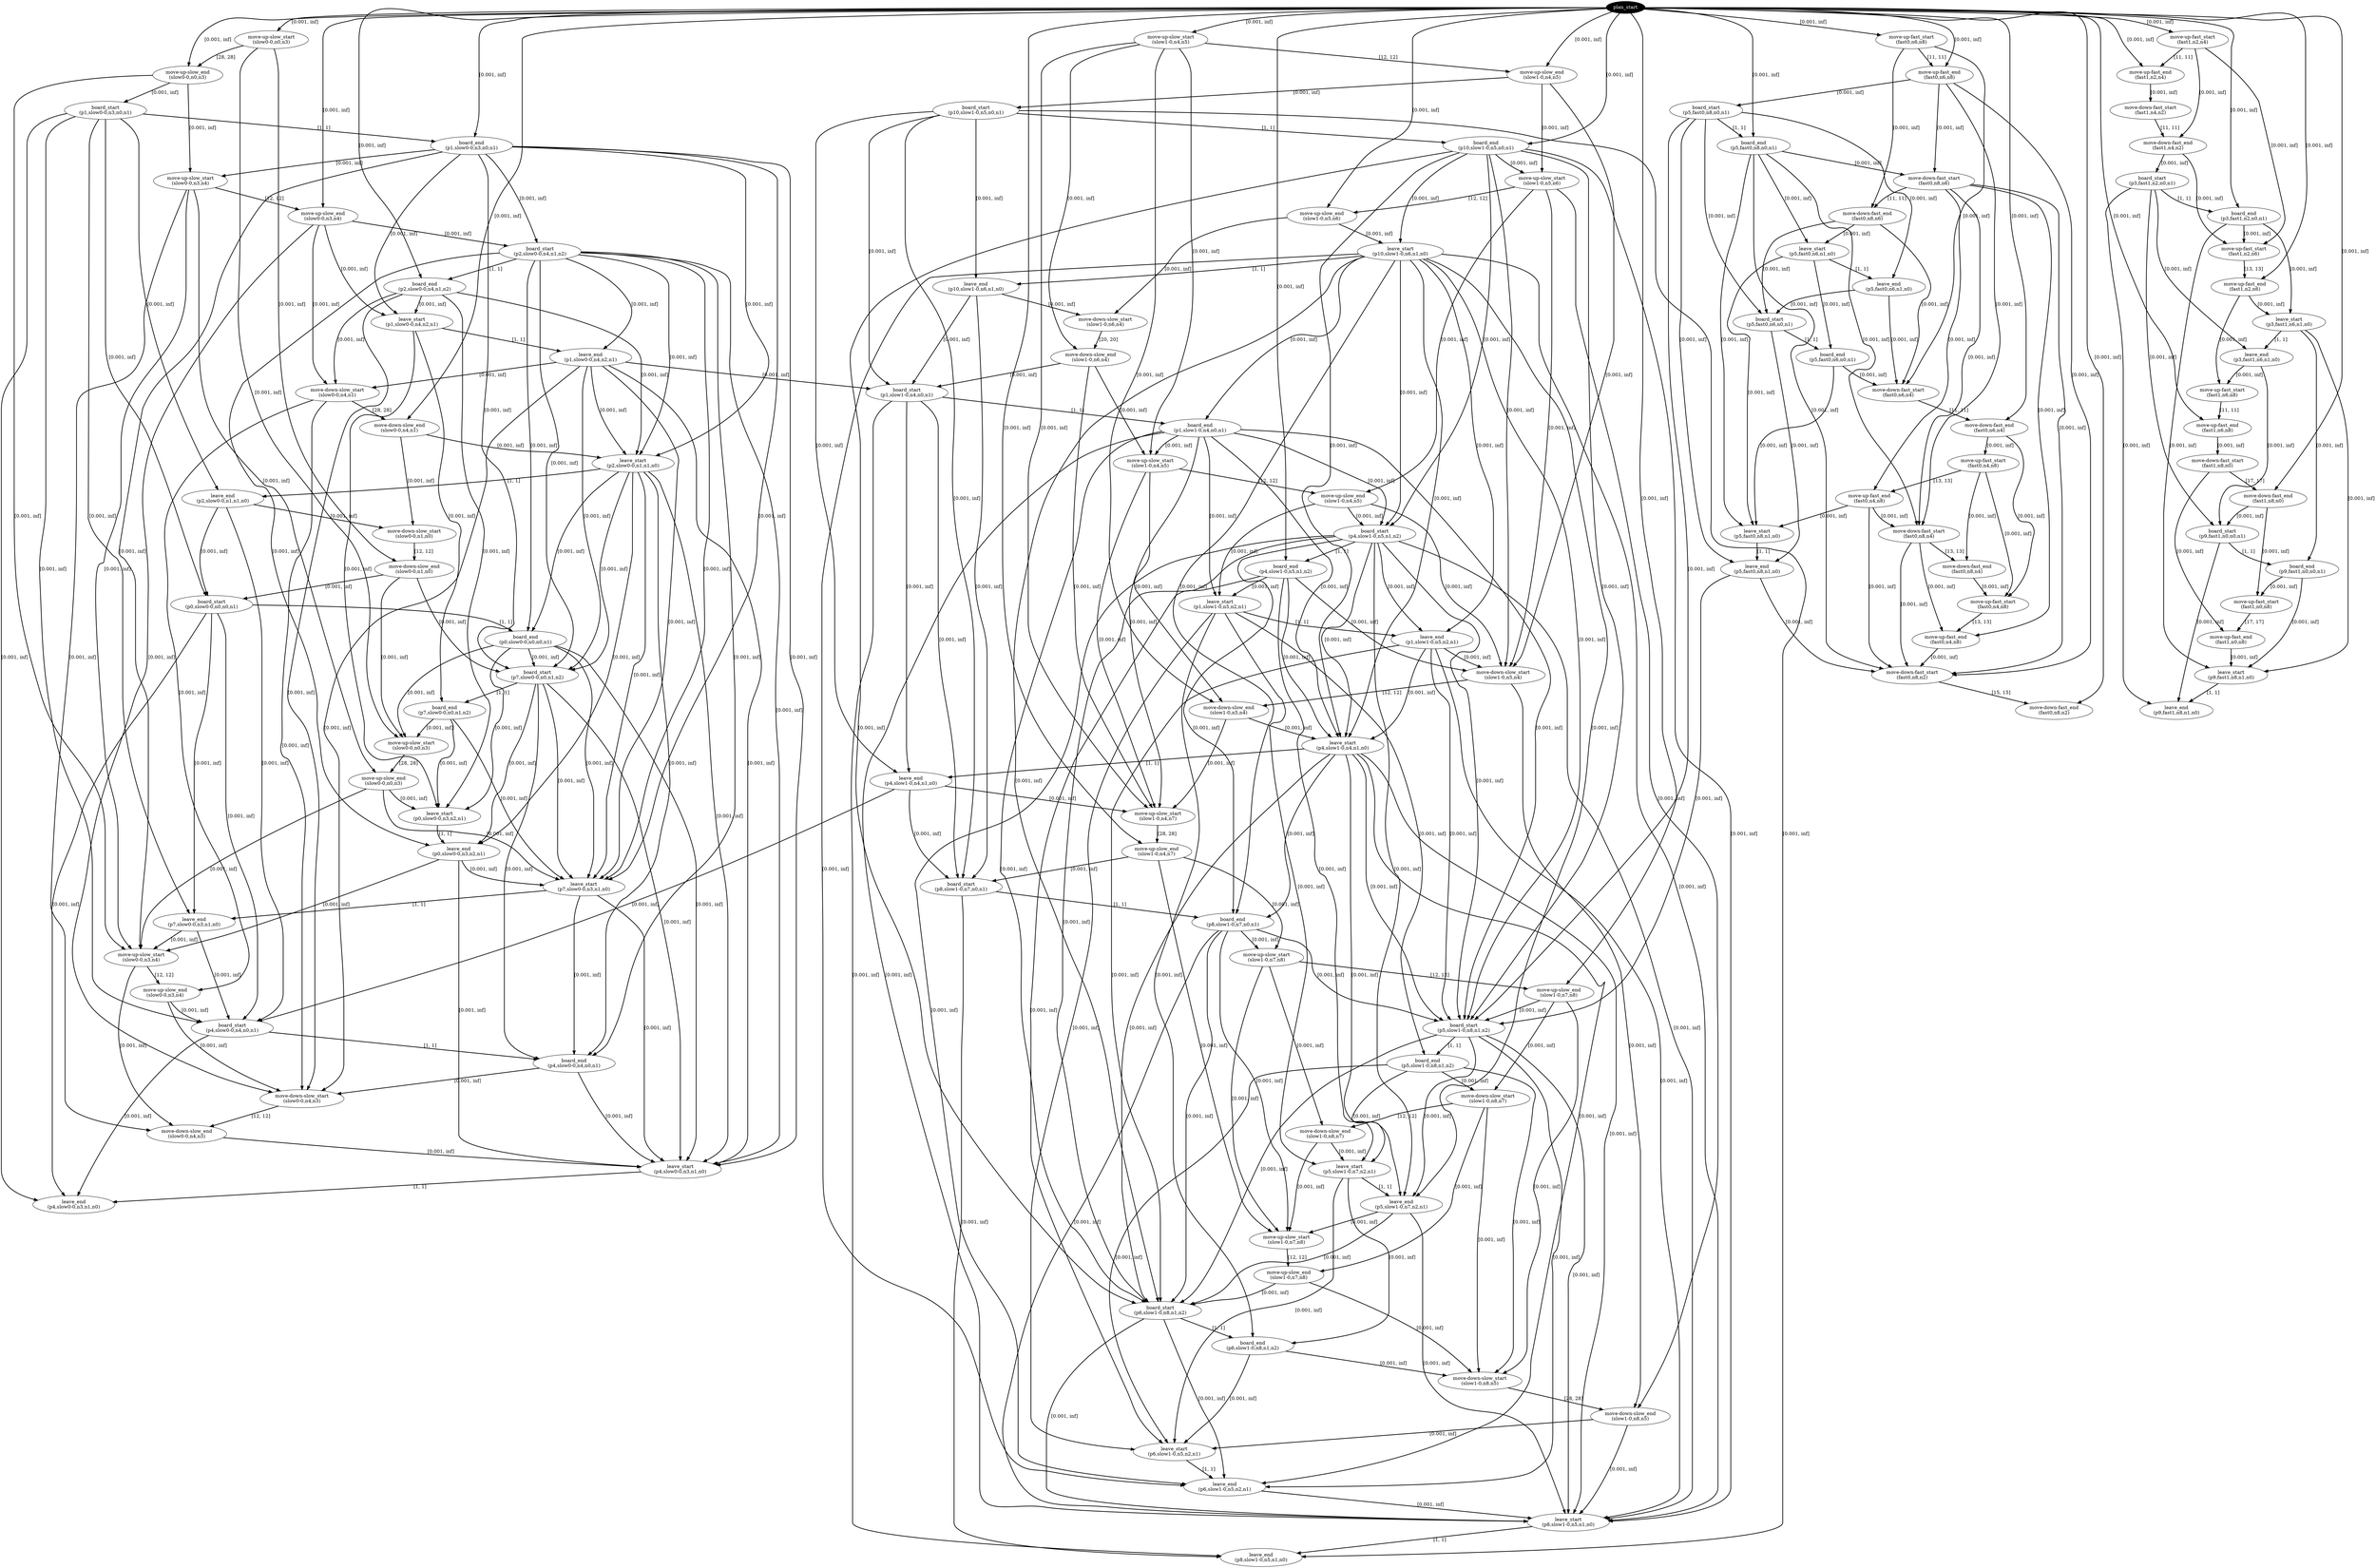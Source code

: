 digraph plan {
0[ label="plan_start",style=filled,fillcolor=black,fontcolor=white];
1[ label="move-up-slow_start
(slow0-0,n0,n3)"];
2[ label="move-up-slow_end
(slow0-0,n0,n3)"];
3[ label="move-up-slow_start
(slow1-0,n4,n5)"];
4[ label="move-up-slow_end
(slow1-0,n4,n5)"];
5[ label="move-up-fast_start
(fast1,n2,n4)"];
6[ label="move-up-fast_end
(fast1,n2,n4)"];
7[ label="move-up-fast_start
(fast0,n6,n8)"];
8[ label="move-up-fast_end
(fast0,n6,n8)"];
9[ label="board_start
(p5,fast0,n8,n0,n1)"];
10[ label="board_end
(p5,fast0,n8,n0,n1)"];
11[ label="move-down-fast_start
(fast1,n4,n2)"];
12[ label="move-down-fast_end
(fast1,n4,n2)"];
13[ label="move-down-fast_start
(fast0,n8,n6)"];
14[ label="move-down-fast_end
(fast0,n8,n6)"];
15[ label="board_start
(p10,slow1-0,n5,n0,n1)"];
16[ label="board_end
(p10,slow1-0,n5,n0,n1)"];
17[ label="move-up-slow_start
(slow1-0,n5,n6)"];
18[ label="move-up-slow_end
(slow1-0,n5,n6)"];
19[ label="board_start
(p3,fast1,n2,n0,n1)"];
20[ label="board_end
(p3,fast1,n2,n0,n1)"];
21[ label="leave_start
(p5,fast0,n6,n1,n0)"];
22[ label="leave_end
(p5,fast0,n6,n1,n0)"];
23[ label="move-up-fast_start
(fast1,n2,n6)"];
24[ label="move-up-fast_end
(fast1,n2,n6)"];
25[ label="board_start
(p5,fast0,n6,n0,n1)"];
26[ label="board_end
(p5,fast0,n6,n0,n1)"];
27[ label="leave_start
(p10,slow1-0,n6,n1,n0)"];
28[ label="leave_end
(p10,slow1-0,n6,n1,n0)"];
29[ label="move-down-fast_start
(fast0,n6,n4)"];
30[ label="move-down-fast_end
(fast0,n6,n4)"];
31[ label="move-down-slow_start
(slow1-0,n6,n4)"];
32[ label="move-down-slow_end
(slow1-0,n6,n4)"];
33[ label="board_start
(p1,slow0-0,n3,n0,n1)"];
34[ label="board_end
(p1,slow0-0,n3,n0,n1)"];
35[ label="move-up-slow_start
(slow0-0,n3,n4)"];
36[ label="move-up-slow_end
(slow0-0,n3,n4)"];
37[ label="leave_start
(p3,fast1,n6,n1,n0)"];
38[ label="leave_end
(p3,fast1,n6,n1,n0)"];
39[ label="move-up-fast_start
(fast0,n4,n8)"];
40[ label="move-up-fast_end
(fast0,n4,n8)"];
41[ label="move-up-fast_start
(fast1,n6,n8)"];
42[ label="move-up-fast_end
(fast1,n6,n8)"];
43[ label="board_start
(p2,slow0-0,n4,n1,n2)"];
44[ label="board_end
(p2,slow0-0,n4,n1,n2)"];
45[ label="leave_start
(p1,slow0-0,n4,n2,n1)"];
46[ label="leave_end
(p1,slow0-0,n4,n2,n1)"];
47[ label="move-down-slow_start
(slow0-0,n4,n1)"];
48[ label="move-down-slow_end
(slow0-0,n4,n1)"];
49[ label="board_start
(p1,slow1-0,n4,n0,n1)"];
50[ label="board_end
(p1,slow1-0,n4,n0,n1)"];
51[ label="move-up-slow_start
(slow1-0,n4,n5)"];
52[ label="move-up-slow_end
(slow1-0,n4,n5)"];
53[ label="move-down-fast_start
(fast1,n8,n0)"];
54[ label="move-down-fast_end
(fast1,n8,n0)"];
55[ label="move-down-fast_start
(fast0,n8,n4)"];
56[ label="move-down-fast_end
(fast0,n8,n4)"];
57[ label="board_start
(p4,slow1-0,n5,n1,n2)"];
58[ label="board_end
(p4,slow1-0,n5,n1,n2)"];
59[ label="leave_start
(p1,slow1-0,n5,n2,n1)"];
60[ label="leave_end
(p1,slow1-0,n5,n2,n1)"];
61[ label="move-down-slow_start
(slow1-0,n5,n4)"];
62[ label="move-down-slow_end
(slow1-0,n5,n4)"];
63[ label="move-up-fast_start
(fast0,n4,n8)"];
64[ label="move-up-fast_end
(fast0,n4,n8)"];
65[ label="board_start
(p9,fast1,n0,n0,n1)"];
66[ label="board_end
(p9,fast1,n0,n0,n1)"];
67[ label="move-up-fast_start
(fast1,n0,n8)"];
68[ label="move-up-fast_end
(fast1,n0,n8)"];
69[ label="leave_start
(p2,slow0-0,n1,n1,n0)"];
70[ label="leave_end
(p2,slow0-0,n1,n1,n0)"];
71[ label="move-down-slow_start
(slow0-0,n1,n0)"];
72[ label="move-down-slow_end
(slow0-0,n1,n0)"];
73[ label="leave_start
(p4,slow1-0,n4,n1,n0)"];
74[ label="leave_end
(p4,slow1-0,n4,n1,n0)"];
75[ label="move-up-slow_start
(slow1-0,n4,n7)"];
76[ label="move-up-slow_end
(slow1-0,n4,n7)"];
77[ label="leave_start
(p5,fast0,n8,n1,n0)"];
78[ label="leave_end
(p5,fast0,n8,n1,n0)"];
79[ label="move-down-fast_start
(fast0,n8,n2)"];
80[ label="move-down-fast_end
(fast0,n8,n2)"];
81[ label="leave_start
(p9,fast1,n8,n1,n0)"];
82[ label="leave_end
(p9,fast1,n8,n1,n0)"];
83[ label="board_start
(p0,slow0-0,n0,n0,n1)"];
84[ label="board_end
(p0,slow0-0,n0,n0,n1)"];
85[ label="board_start
(p7,slow0-0,n0,n1,n2)"];
86[ label="board_end
(p7,slow0-0,n0,n1,n2)"];
87[ label="move-up-slow_start
(slow0-0,n0,n3)"];
88[ label="move-up-slow_end
(slow0-0,n0,n3)"];
89[ label="board_start
(p8,slow1-0,n7,n0,n1)"];
90[ label="board_end
(p8,slow1-0,n7,n0,n1)"];
91[ label="move-up-slow_start
(slow1-0,n7,n8)"];
92[ label="move-up-slow_end
(slow1-0,n7,n8)"];
93[ label="leave_start
(p0,slow0-0,n3,n2,n1)"];
94[ label="leave_end
(p0,slow0-0,n3,n2,n1)"];
95[ label="board_start
(p5,slow1-0,n8,n1,n2)"];
96[ label="board_end
(p5,slow1-0,n8,n1,n2)"];
97[ label="leave_start
(p7,slow0-0,n3,n1,n0)"];
98[ label="leave_end
(p7,slow0-0,n3,n1,n0)"];
99[ label="move-down-slow_start
(slow1-0,n8,n7)"];
100[ label="move-down-slow_end
(slow1-0,n8,n7)"];
101[ label="move-up-slow_start
(slow0-0,n3,n4)"];
102[ label="move-up-slow_end
(slow0-0,n3,n4)"];
103[ label="leave_start
(p5,slow1-0,n7,n2,n1)"];
104[ label="leave_end
(p5,slow1-0,n7,n2,n1)"];
105[ label="board_start
(p4,slow0-0,n4,n0,n1)"];
106[ label="board_end
(p4,slow0-0,n4,n0,n1)"];
107[ label="move-up-slow_start
(slow1-0,n7,n8)"];
108[ label="move-up-slow_end
(slow1-0,n7,n8)"];
109[ label="move-down-slow_start
(slow0-0,n4,n3)"];
110[ label="move-down-slow_end
(slow0-0,n4,n3)"];
111[ label="board_start
(p6,slow1-0,n8,n1,n2)"];
112[ label="board_end
(p6,slow1-0,n8,n1,n2)"];
113[ label="leave_start
(p4,slow0-0,n3,n1,n0)"];
114[ label="leave_end
(p4,slow0-0,n3,n1,n0)"];
115[ label="move-down-slow_start
(slow1-0,n8,n5)"];
116[ label="move-down-slow_end
(slow1-0,n8,n5)"];
117[ label="leave_start
(p6,slow1-0,n5,n2,n1)"];
118[ label="leave_end
(p6,slow1-0,n5,n2,n1)"];
119[ label="leave_start
(p8,slow1-0,n5,n1,n0)"];
120[ label="leave_end
(p8,slow1-0,n5,n1,n0)"];
"0" -> "1" [ label="[0.001, inf]" , penwidth=2, color="black"]
"0" -> "3" [ label="[0.001, inf]" , penwidth=2, color="black"]
"0" -> "5" [ label="[0.001, inf]" , penwidth=2, color="black"]
"0" -> "7" [ label="[0.001, inf]" , penwidth=2, color="black"]
"5" -> "6" [ label="[11, 11]" , penwidth=2, color="black"]
"0" -> "6" [ label="[0.001, inf]" , penwidth=2, color="black"]
"7" -> "8" [ label="[11, 11]" , penwidth=2, color="black"]
"0" -> "8" [ label="[0.001, inf]" , penwidth=2, color="black"]
"8" -> "9" [ label="[0.001, inf]" , penwidth=2, color="black"]
"6" -> "11" [ label="[0.001, inf]" , penwidth=2, color="black"]
"3" -> "4" [ label="[12, 12]" , penwidth=2, color="black"]
"0" -> "4" [ label="[0.001, inf]" , penwidth=2, color="black"]
"9" -> "10" [ label="[1, 1]" , penwidth=2, color="black"]
"0" -> "10" [ label="[0.001, inf]" , penwidth=2, color="black"]
"8" -> "13" [ label="[0.001, inf]" , penwidth=2, color="black"]
"10" -> "13" [ label="[0.001, inf]" , penwidth=2, color="black"]
"4" -> "15" [ label="[0.001, inf]" , penwidth=2, color="black"]
"15" -> "16" [ label="[1, 1]" , penwidth=2, color="black"]
"0" -> "16" [ label="[0.001, inf]" , penwidth=2, color="black"]
"4" -> "17" [ label="[0.001, inf]" , penwidth=2, color="black"]
"16" -> "17" [ label="[0.001, inf]" , penwidth=2, color="black"]
"11" -> "12" [ label="[11, 11]" , penwidth=2, color="black"]
"5" -> "12" [ label="[0.001, inf]" , penwidth=2, color="black"]
"12" -> "19" [ label="[0.001, inf]" , penwidth=2, color="black"]
"13" -> "14" [ label="[11, 11]" , penwidth=2, color="black"]
"7" -> "14" [ label="[0.001, inf]" , penwidth=2, color="black"]
"19" -> "20" [ label="[1, 1]" , penwidth=2, color="black"]
"0" -> "20" [ label="[0.001, inf]" , penwidth=2, color="black"]
"10" -> "21" [ label="[0.001, inf]" , penwidth=2, color="black"]
"14" -> "21" [ label="[0.001, inf]" , penwidth=2, color="black"]
"12" -> "23" [ label="[0.001, inf]" , penwidth=2, color="black"]
"20" -> "23" [ label="[0.001, inf]" , penwidth=2, color="black"]
"5" -> "23" [ label="[0.001, inf]" , penwidth=2, color="black"]
"21" -> "22" [ label="[1, 1]" , penwidth=2, color="black"]
"9" -> "22" [ label="[0.001, inf]" , penwidth=2, color="black"]
"22" -> "25" [ label="[0.001, inf]" , penwidth=2, color="black"]
"14" -> "25" [ label="[0.001, inf]" , penwidth=2, color="black"]
"9" -> "25" [ label="[0.001, inf]" , penwidth=2, color="black"]
"17" -> "18" [ label="[12, 12]" , penwidth=2, color="black"]
"0" -> "18" [ label="[0.001, inf]" , penwidth=2, color="black"]
"16" -> "27" [ label="[0.001, inf]" , penwidth=2, color="black"]
"18" -> "27" [ label="[0.001, inf]" , penwidth=2, color="black"]
"25" -> "26" [ label="[1, 1]" , penwidth=2, color="black"]
"21" -> "26" [ label="[0.001, inf]" , penwidth=2, color="black"]
"14" -> "29" [ label="[0.001, inf]" , penwidth=2, color="black"]
"26" -> "29" [ label="[0.001, inf]" , penwidth=2, color="black"]
"22" -> "29" [ label="[0.001, inf]" , penwidth=2, color="black"]
"7" -> "29" [ label="[0.001, inf]" , penwidth=2, color="black"]
"27" -> "28" [ label="[1, 1]" , penwidth=2, color="black"]
"15" -> "28" [ label="[0.001, inf]" , penwidth=2, color="black"]
"18" -> "31" [ label="[0.001, inf]" , penwidth=2, color="black"]
"28" -> "31" [ label="[0.001, inf]" , penwidth=2, color="black"]
"1" -> "2" [ label="[28, 28]" , penwidth=2, color="black"]
"0" -> "2" [ label="[0.001, inf]" , penwidth=2, color="black"]
"2" -> "33" [ label="[0.001, inf]" , penwidth=2, color="black"]
"33" -> "34" [ label="[1, 1]" , penwidth=2, color="black"]
"0" -> "34" [ label="[0.001, inf]" , penwidth=2, color="black"]
"2" -> "35" [ label="[0.001, inf]" , penwidth=2, color="black"]
"34" -> "35" [ label="[0.001, inf]" , penwidth=2, color="black"]
"23" -> "24" [ label="[13, 13]" , penwidth=2, color="black"]
"0" -> "24" [ label="[0.001, inf]" , penwidth=2, color="black"]
"20" -> "37" [ label="[0.001, inf]" , penwidth=2, color="black"]
"24" -> "37" [ label="[0.001, inf]" , penwidth=2, color="black"]
"29" -> "30" [ label="[11, 11]" , penwidth=2, color="black"]
"0" -> "30" [ label="[0.001, inf]" , penwidth=2, color="black"]
"30" -> "39" [ label="[0.001, inf]" , penwidth=2, color="black"]
"37" -> "38" [ label="[1, 1]" , penwidth=2, color="black"]
"19" -> "38" [ label="[0.001, inf]" , penwidth=2, color="black"]
"24" -> "41" [ label="[0.001, inf]" , penwidth=2, color="black"]
"38" -> "41" [ label="[0.001, inf]" , penwidth=2, color="black"]
"35" -> "36" [ label="[12, 12]" , penwidth=2, color="black"]
"0" -> "36" [ label="[0.001, inf]" , penwidth=2, color="black"]
"34" -> "43" [ label="[0.001, inf]" , penwidth=2, color="black"]
"36" -> "43" [ label="[0.001, inf]" , penwidth=2, color="black"]
"43" -> "44" [ label="[1, 1]" , penwidth=2, color="black"]
"0" -> "44" [ label="[0.001, inf]" , penwidth=2, color="black"]
"34" -> "45" [ label="[0.001, inf]" , penwidth=2, color="black"]
"44" -> "45" [ label="[0.001, inf]" , penwidth=2, color="black"]
"36" -> "45" [ label="[0.001, inf]" , penwidth=2, color="black"]
"45" -> "46" [ label="[1, 1]" , penwidth=2, color="black"]
"43" -> "46" [ label="[0.001, inf]" , penwidth=2, color="black"]
"36" -> "47" [ label="[0.001, inf]" , penwidth=2, color="black"]
"46" -> "47" [ label="[0.001, inf]" , penwidth=2, color="black"]
"44" -> "47" [ label="[0.001, inf]" , penwidth=2, color="black"]
"31" -> "32" [ label="[20, 20]" , penwidth=2, color="black"]
"3" -> "32" [ label="[0.001, inf]" , penwidth=2, color="black"]
"46" -> "49" [ label="[0.001, inf]" , penwidth=2, color="black"]
"28" -> "49" [ label="[0.001, inf]" , penwidth=2, color="black"]
"32" -> "49" [ label="[0.001, inf]" , penwidth=2, color="black"]
"15" -> "49" [ label="[0.001, inf]" , penwidth=2, color="black"]
"49" -> "50" [ label="[1, 1]" , penwidth=2, color="black"]
"27" -> "50" [ label="[0.001, inf]" , penwidth=2, color="black"]
"32" -> "51" [ label="[0.001, inf]" , penwidth=2, color="black"]
"50" -> "51" [ label="[0.001, inf]" , penwidth=2, color="black"]
"3" -> "51" [ label="[0.001, inf]" , penwidth=2, color="black"]
"41" -> "42" [ label="[11, 11]" , penwidth=2, color="black"]
"0" -> "42" [ label="[0.001, inf]" , penwidth=2, color="black"]
"42" -> "53" [ label="[0.001, inf]" , penwidth=2, color="black"]
"39" -> "40" [ label="[13, 13]" , penwidth=2, color="black"]
"13" -> "40" [ label="[0.001, inf]" , penwidth=2, color="black"]
"40" -> "55" [ label="[0.001, inf]" , penwidth=2, color="black"]
"13" -> "55" [ label="[0.001, inf]" , penwidth=2, color="black"]
"10" -> "55" [ label="[0.001, inf]" , penwidth=2, color="black"]
"8" -> "55" [ label="[0.001, inf]" , penwidth=2, color="black"]
"51" -> "52" [ label="[12, 12]" , penwidth=2, color="black"]
"17" -> "52" [ label="[0.001, inf]" , penwidth=2, color="black"]
"50" -> "57" [ label="[0.001, inf]" , penwidth=2, color="black"]
"52" -> "57" [ label="[0.001, inf]" , penwidth=2, color="black"]
"27" -> "57" [ label="[0.001, inf]" , penwidth=2, color="black"]
"16" -> "57" [ label="[0.001, inf]" , penwidth=2, color="black"]
"57" -> "58" [ label="[1, 1]" , penwidth=2, color="black"]
"0" -> "58" [ label="[0.001, inf]" , penwidth=2, color="black"]
"50" -> "59" [ label="[0.001, inf]" , penwidth=2, color="black"]
"58" -> "59" [ label="[0.001, inf]" , penwidth=2, color="black"]
"52" -> "59" [ label="[0.001, inf]" , penwidth=2, color="black"]
"59" -> "60" [ label="[1, 1]" , penwidth=2, color="black"]
"57" -> "60" [ label="[0.001, inf]" , penwidth=2, color="black"]
"27" -> "60" [ label="[0.001, inf]" , penwidth=2, color="black"]
"52" -> "61" [ label="[0.001, inf]" , penwidth=2, color="black"]
"60" -> "61" [ label="[0.001, inf]" , penwidth=2, color="black"]
"58" -> "61" [ label="[0.001, inf]" , penwidth=2, color="black"]
"17" -> "61" [ label="[0.001, inf]" , penwidth=2, color="black"]
"16" -> "61" [ label="[0.001, inf]" , penwidth=2, color="black"]
"4" -> "61" [ label="[0.001, inf]" , penwidth=2, color="black"]
"55" -> "56" [ label="[13, 13]" , penwidth=2, color="black"]
"39" -> "56" [ label="[0.001, inf]" , penwidth=2, color="black"]
"56" -> "63" [ label="[0.001, inf]" , penwidth=2, color="black"]
"39" -> "63" [ label="[0.001, inf]" , penwidth=2, color="black"]
"30" -> "63" [ label="[0.001, inf]" , penwidth=2, color="black"]
"53" -> "54" [ label="[17, 17]" , penwidth=2, color="black"]
"0" -> "54" [ label="[0.001, inf]" , penwidth=2, color="black"]
"38" -> "65" [ label="[0.001, inf]" , penwidth=2, color="black"]
"54" -> "65" [ label="[0.001, inf]" , penwidth=2, color="black"]
"19" -> "65" [ label="[0.001, inf]" , penwidth=2, color="black"]
"65" -> "66" [ label="[1, 1]" , penwidth=2, color="black"]
"37" -> "66" [ label="[0.001, inf]" , penwidth=2, color="black"]
"54" -> "67" [ label="[0.001, inf]" , penwidth=2, color="black"]
"66" -> "67" [ label="[0.001, inf]" , penwidth=2, color="black"]
"47" -> "48" [ label="[28, 28]" , penwidth=2, color="black"]
"0" -> "48" [ label="[0.001, inf]" , penwidth=2, color="black"]
"44" -> "69" [ label="[0.001, inf]" , penwidth=2, color="black"]
"46" -> "69" [ label="[0.001, inf]" , penwidth=2, color="black"]
"48" -> "69" [ label="[0.001, inf]" , penwidth=2, color="black"]
"43" -> "69" [ label="[0.001, inf]" , penwidth=2, color="black"]
"34" -> "69" [ label="[0.001, inf]" , penwidth=2, color="black"]
"69" -> "70" [ label="[1, 1]" , penwidth=2, color="black"]
"33" -> "70" [ label="[0.001, inf]" , penwidth=2, color="black"]
"48" -> "71" [ label="[0.001, inf]" , penwidth=2, color="black"]
"70" -> "71" [ label="[0.001, inf]" , penwidth=2, color="black"]
"61" -> "62" [ label="[12, 12]" , penwidth=2, color="black"]
"51" -> "62" [ label="[0.001, inf]" , penwidth=2, color="black"]
"3" -> "62" [ label="[0.001, inf]" , penwidth=2, color="black"]
"58" -> "73" [ label="[0.001, inf]" , penwidth=2, color="black"]
"60" -> "73" [ label="[0.001, inf]" , penwidth=2, color="black"]
"62" -> "73" [ label="[0.001, inf]" , penwidth=2, color="black"]
"57" -> "73" [ label="[0.001, inf]" , penwidth=2, color="black"]
"50" -> "73" [ label="[0.001, inf]" , penwidth=2, color="black"]
"27" -> "73" [ label="[0.001, inf]" , penwidth=2, color="black"]
"16" -> "73" [ label="[0.001, inf]" , penwidth=2, color="black"]
"73" -> "74" [ label="[1, 1]" , penwidth=2, color="black"]
"49" -> "74" [ label="[0.001, inf]" , penwidth=2, color="black"]
"15" -> "74" [ label="[0.001, inf]" , penwidth=2, color="black"]
"62" -> "75" [ label="[0.001, inf]" , penwidth=2, color="black"]
"74" -> "75" [ label="[0.001, inf]" , penwidth=2, color="black"]
"51" -> "75" [ label="[0.001, inf]" , penwidth=2, color="black"]
"50" -> "75" [ label="[0.001, inf]" , penwidth=2, color="black"]
"32" -> "75" [ label="[0.001, inf]" , penwidth=2, color="black"]
"3" -> "75" [ label="[0.001, inf]" , penwidth=2, color="black"]
"26" -> "77" [ label="[0.001, inf]" , penwidth=2, color="black"]
"40" -> "77" [ label="[0.001, inf]" , penwidth=2, color="black"]
"21" -> "77" [ label="[0.001, inf]" , penwidth=2, color="black"]
"10" -> "77" [ label="[0.001, inf]" , penwidth=2, color="black"]
"63" -> "64" [ label="[13, 13]" , penwidth=2, color="black"]
"55" -> "64" [ label="[0.001, inf]" , penwidth=2, color="black"]
"13" -> "64" [ label="[0.001, inf]" , penwidth=2, color="black"]
"77" -> "78" [ label="[1, 1]" , penwidth=2, color="black"]
"25" -> "78" [ label="[0.001, inf]" , penwidth=2, color="black"]
"9" -> "78" [ label="[0.001, inf]" , penwidth=2, color="black"]
"64" -> "79" [ label="[0.001, inf]" , penwidth=2, color="black"]
"78" -> "79" [ label="[0.001, inf]" , penwidth=2, color="black"]
"55" -> "79" [ label="[0.001, inf]" , penwidth=2, color="black"]
"40" -> "79" [ label="[0.001, inf]" , penwidth=2, color="black"]
"13" -> "79" [ label="[0.001, inf]" , penwidth=2, color="black"]
"10" -> "79" [ label="[0.001, inf]" , penwidth=2, color="black"]
"8" -> "79" [ label="[0.001, inf]" , penwidth=2, color="black"]
"67" -> "68" [ label="[17, 17]" , penwidth=2, color="black"]
"53" -> "68" [ label="[0.001, inf]" , penwidth=2, color="black"]
"66" -> "81" [ label="[0.001, inf]" , penwidth=2, color="black"]
"68" -> "81" [ label="[0.001, inf]" , penwidth=2, color="black"]
"37" -> "81" [ label="[0.001, inf]" , penwidth=2, color="black"]
"20" -> "81" [ label="[0.001, inf]" , penwidth=2, color="black"]
"71" -> "72" [ label="[12, 12]" , penwidth=2, color="black"]
"1" -> "72" [ label="[0.001, inf]" , penwidth=2, color="black"]
"81" -> "82" [ label="[1, 1]" , penwidth=2, color="black"]
"65" -> "82" [ label="[0.001, inf]" , penwidth=2, color="black"]
"19" -> "82" [ label="[0.001, inf]" , penwidth=2, color="black"]
"70" -> "83" [ label="[0.001, inf]" , penwidth=2, color="black"]
"72" -> "83" [ label="[0.001, inf]" , penwidth=2, color="black"]
"33" -> "83" [ label="[0.001, inf]" , penwidth=2, color="black"]
"83" -> "84" [ label="[1, 1]" , penwidth=2, color="black"]
"69" -> "84" [ label="[0.001, inf]" , penwidth=2, color="black"]
"43" -> "84" [ label="[0.001, inf]" , penwidth=2, color="black"]
"84" -> "85" [ label="[0.001, inf]" , penwidth=2, color="black"]
"72" -> "85" [ label="[0.001, inf]" , penwidth=2, color="black"]
"69" -> "85" [ label="[0.001, inf]" , penwidth=2, color="black"]
"46" -> "85" [ label="[0.001, inf]" , penwidth=2, color="black"]
"43" -> "85" [ label="[0.001, inf]" , penwidth=2, color="black"]
"34" -> "85" [ label="[0.001, inf]" , penwidth=2, color="black"]
"85" -> "86" [ label="[1, 1]" , penwidth=2, color="black"]
"45" -> "86" [ label="[0.001, inf]" , penwidth=2, color="black"]
"72" -> "87" [ label="[0.001, inf]" , penwidth=2, color="black"]
"86" -> "87" [ label="[0.001, inf]" , penwidth=2, color="black"]
"84" -> "87" [ label="[0.001, inf]" , penwidth=2, color="black"]
"1" -> "87" [ label="[0.001, inf]" , penwidth=2, color="black"]
"79" -> "80" [ label="[15, 15]" , penwidth=2, color="black"]
"0" -> "80" [ label="[0.001, inf]" , penwidth=2, color="black"]
"75" -> "76" [ label="[28, 28]" , penwidth=2, color="black"]
"0" -> "76" [ label="[0.001, inf]" , penwidth=2, color="black"]
"74" -> "89" [ label="[0.001, inf]" , penwidth=2, color="black"]
"76" -> "89" [ label="[0.001, inf]" , penwidth=2, color="black"]
"49" -> "89" [ label="[0.001, inf]" , penwidth=2, color="black"]
"28" -> "89" [ label="[0.001, inf]" , penwidth=2, color="black"]
"15" -> "89" [ label="[0.001, inf]" , penwidth=2, color="black"]
"89" -> "90" [ label="[1, 1]" , penwidth=2, color="black"]
"73" -> "90" [ label="[0.001, inf]" , penwidth=2, color="black"]
"57" -> "90" [ label="[0.001, inf]" , penwidth=2, color="black"]
"27" -> "90" [ label="[0.001, inf]" , penwidth=2, color="black"]
"76" -> "91" [ label="[0.001, inf]" , penwidth=2, color="black"]
"90" -> "91" [ label="[0.001, inf]" , penwidth=2, color="black"]
"87" -> "88" [ label="[28, 28]" , penwidth=2, color="black"]
"35" -> "88" [ label="[0.001, inf]" , penwidth=2, color="black"]
"84" -> "93" [ label="[0.001, inf]" , penwidth=2, color="black"]
"86" -> "93" [ label="[0.001, inf]" , penwidth=2, color="black"]
"88" -> "93" [ label="[0.001, inf]" , penwidth=2, color="black"]
"45" -> "93" [ label="[0.001, inf]" , penwidth=2, color="black"]
"44" -> "93" [ label="[0.001, inf]" , penwidth=2, color="black"]
"91" -> "92" [ label="[12, 12]" , penwidth=2, color="black"]
"0" -> "92" [ label="[0.001, inf]" , penwidth=2, color="black"]
"78" -> "95" [ label="[0.001, inf]" , penwidth=2, color="black"]
"90" -> "95" [ label="[0.001, inf]" , penwidth=2, color="black"]
"92" -> "95" [ label="[0.001, inf]" , penwidth=2, color="black"]
"73" -> "95" [ label="[0.001, inf]" , penwidth=2, color="black"]
"60" -> "95" [ label="[0.001, inf]" , penwidth=2, color="black"]
"57" -> "95" [ label="[0.001, inf]" , penwidth=2, color="black"]
"50" -> "95" [ label="[0.001, inf]" , penwidth=2, color="black"]
"27" -> "95" [ label="[0.001, inf]" , penwidth=2, color="black"]
"16" -> "95" [ label="[0.001, inf]" , penwidth=2, color="black"]
"9" -> "95" [ label="[0.001, inf]" , penwidth=2, color="black"]
"93" -> "94" [ label="[1, 1]" , penwidth=2, color="black"]
"85" -> "94" [ label="[0.001, inf]" , penwidth=2, color="black"]
"69" -> "94" [ label="[0.001, inf]" , penwidth=2, color="black"]
"43" -> "94" [ label="[0.001, inf]" , penwidth=2, color="black"]
"86" -> "97" [ label="[0.001, inf]" , penwidth=2, color="black"]
"94" -> "97" [ label="[0.001, inf]" , penwidth=2, color="black"]
"88" -> "97" [ label="[0.001, inf]" , penwidth=2, color="black"]
"85" -> "97" [ label="[0.001, inf]" , penwidth=2, color="black"]
"84" -> "97" [ label="[0.001, inf]" , penwidth=2, color="black"]
"69" -> "97" [ label="[0.001, inf]" , penwidth=2, color="black"]
"46" -> "97" [ label="[0.001, inf]" , penwidth=2, color="black"]
"43" -> "97" [ label="[0.001, inf]" , penwidth=2, color="black"]
"34" -> "97" [ label="[0.001, inf]" , penwidth=2, color="black"]
"95" -> "96" [ label="[1, 1]" , penwidth=2, color="black"]
"59" -> "96" [ label="[0.001, inf]" , penwidth=2, color="black"]
"92" -> "99" [ label="[0.001, inf]" , penwidth=2, color="black"]
"96" -> "99" [ label="[0.001, inf]" , penwidth=2, color="black"]
"97" -> "98" [ label="[1, 1]" , penwidth=2, color="black"]
"83" -> "98" [ label="[0.001, inf]" , penwidth=2, color="black"]
"33" -> "98" [ label="[0.001, inf]" , penwidth=2, color="black"]
"88" -> "101" [ label="[0.001, inf]" , penwidth=2, color="black"]
"98" -> "101" [ label="[0.001, inf]" , penwidth=2, color="black"]
"94" -> "101" [ label="[0.001, inf]" , penwidth=2, color="black"]
"35" -> "101" [ label="[0.001, inf]" , penwidth=2, color="black"]
"34" -> "101" [ label="[0.001, inf]" , penwidth=2, color="black"]
"2" -> "101" [ label="[0.001, inf]" , penwidth=2, color="black"]
"99" -> "100" [ label="[12, 12]" , penwidth=2, color="black"]
"91" -> "100" [ label="[0.001, inf]" , penwidth=2, color="black"]
"96" -> "103" [ label="[0.001, inf]" , penwidth=2, color="black"]
"100" -> "103" [ label="[0.001, inf]" , penwidth=2, color="black"]
"59" -> "103" [ label="[0.001, inf]" , penwidth=2, color="black"]
"58" -> "103" [ label="[0.001, inf]" , penwidth=2, color="black"]
"101" -> "102" [ label="[12, 12]" , penwidth=2, color="black"]
"47" -> "102" [ label="[0.001, inf]" , penwidth=2, color="black"]
"74" -> "105" [ label="[0.001, inf]" , penwidth=2, color="black"]
"98" -> "105" [ label="[0.001, inf]" , penwidth=2, color="black"]
"102" -> "105" [ label="[0.001, inf]" , penwidth=2, color="black"]
"83" -> "105" [ label="[0.001, inf]" , penwidth=2, color="black"]
"70" -> "105" [ label="[0.001, inf]" , penwidth=2, color="black"]
"33" -> "105" [ label="[0.001, inf]" , penwidth=2, color="black"]
"103" -> "104" [ label="[1, 1]" , penwidth=2, color="black"]
"95" -> "104" [ label="[0.001, inf]" , penwidth=2, color="black"]
"73" -> "104" [ label="[0.001, inf]" , penwidth=2, color="black"]
"57" -> "104" [ label="[0.001, inf]" , penwidth=2, color="black"]
"27" -> "104" [ label="[0.001, inf]" , penwidth=2, color="black"]
"100" -> "107" [ label="[0.001, inf]" , penwidth=2, color="black"]
"104" -> "107" [ label="[0.001, inf]" , penwidth=2, color="black"]
"91" -> "107" [ label="[0.001, inf]" , penwidth=2, color="black"]
"90" -> "107" [ label="[0.001, inf]" , penwidth=2, color="black"]
"76" -> "107" [ label="[0.001, inf]" , penwidth=2, color="black"]
"105" -> "106" [ label="[1, 1]" , penwidth=2, color="black"]
"97" -> "106" [ label="[0.001, inf]" , penwidth=2, color="black"]
"85" -> "106" [ label="[0.001, inf]" , penwidth=2, color="black"]
"69" -> "106" [ label="[0.001, inf]" , penwidth=2, color="black"]
"43" -> "106" [ label="[0.001, inf]" , penwidth=2, color="black"]
"102" -> "109" [ label="[0.001, inf]" , penwidth=2, color="black"]
"106" -> "109" [ label="[0.001, inf]" , penwidth=2, color="black"]
"47" -> "109" [ label="[0.001, inf]" , penwidth=2, color="black"]
"46" -> "109" [ label="[0.001, inf]" , penwidth=2, color="black"]
"44" -> "109" [ label="[0.001, inf]" , penwidth=2, color="black"]
"36" -> "109" [ label="[0.001, inf]" , penwidth=2, color="black"]
"107" -> "108" [ label="[12, 12]" , penwidth=2, color="black"]
"99" -> "108" [ label="[0.001, inf]" , penwidth=2, color="black"]
"104" -> "111" [ label="[0.001, inf]" , penwidth=2, color="black"]
"108" -> "111" [ label="[0.001, inf]" , penwidth=2, color="black"]
"95" -> "111" [ label="[0.001, inf]" , penwidth=2, color="black"]
"90" -> "111" [ label="[0.001, inf]" , penwidth=2, color="black"]
"73" -> "111" [ label="[0.001, inf]" , penwidth=2, color="black"]
"60" -> "111" [ label="[0.001, inf]" , penwidth=2, color="black"]
"57" -> "111" [ label="[0.001, inf]" , penwidth=2, color="black"]
"50" -> "111" [ label="[0.001, inf]" , penwidth=2, color="black"]
"27" -> "111" [ label="[0.001, inf]" , penwidth=2, color="black"]
"16" -> "111" [ label="[0.001, inf]" , penwidth=2, color="black"]
"109" -> "110" [ label="[12, 12]" , penwidth=2, color="black"]
"101" -> "110" [ label="[0.001, inf]" , penwidth=2, color="black"]
"35" -> "110" [ label="[0.001, inf]" , penwidth=2, color="black"]
"106" -> "113" [ label="[0.001, inf]" , penwidth=2, color="black"]
"110" -> "113" [ label="[0.001, inf]" , penwidth=2, color="black"]
"97" -> "113" [ label="[0.001, inf]" , penwidth=2, color="black"]
"94" -> "113" [ label="[0.001, inf]" , penwidth=2, color="black"]
"85" -> "113" [ label="[0.001, inf]" , penwidth=2, color="black"]
"84" -> "113" [ label="[0.001, inf]" , penwidth=2, color="black"]
"69" -> "113" [ label="[0.001, inf]" , penwidth=2, color="black"]
"46" -> "113" [ label="[0.001, inf]" , penwidth=2, color="black"]
"43" -> "113" [ label="[0.001, inf]" , penwidth=2, color="black"]
"34" -> "113" [ label="[0.001, inf]" , penwidth=2, color="black"]
"111" -> "112" [ label="[1, 1]" , penwidth=2, color="black"]
"103" -> "112" [ label="[0.001, inf]" , penwidth=2, color="black"]
"59" -> "112" [ label="[0.001, inf]" , penwidth=2, color="black"]
"108" -> "115" [ label="[0.001, inf]" , penwidth=2, color="black"]
"112" -> "115" [ label="[0.001, inf]" , penwidth=2, color="black"]
"99" -> "115" [ label="[0.001, inf]" , penwidth=2, color="black"]
"96" -> "115" [ label="[0.001, inf]" , penwidth=2, color="black"]
"92" -> "115" [ label="[0.001, inf]" , penwidth=2, color="black"]
"113" -> "114" [ label="[1, 1]" , penwidth=2, color="black"]
"105" -> "114" [ label="[0.001, inf]" , penwidth=2, color="black"]
"83" -> "114" [ label="[0.001, inf]" , penwidth=2, color="black"]
"33" -> "114" [ label="[0.001, inf]" , penwidth=2, color="black"]
"115" -> "116" [ label="[28, 28]" , penwidth=2, color="black"]
"61" -> "116" [ label="[0.001, inf]" , penwidth=2, color="black"]
"17" -> "116" [ label="[0.001, inf]" , penwidth=2, color="black"]
"112" -> "117" [ label="[0.001, inf]" , penwidth=2, color="black"]
"116" -> "117" [ label="[0.001, inf]" , penwidth=2, color="black"]
"103" -> "117" [ label="[0.001, inf]" , penwidth=2, color="black"]
"96" -> "117" [ label="[0.001, inf]" , penwidth=2, color="black"]
"59" -> "117" [ label="[0.001, inf]" , penwidth=2, color="black"]
"58" -> "117" [ label="[0.001, inf]" , penwidth=2, color="black"]
"117" -> "118" [ label="[1, 1]" , penwidth=2, color="black"]
"111" -> "118" [ label="[0.001, inf]" , penwidth=2, color="black"]
"95" -> "118" [ label="[0.001, inf]" , penwidth=2, color="black"]
"73" -> "118" [ label="[0.001, inf]" , penwidth=2, color="black"]
"57" -> "118" [ label="[0.001, inf]" , penwidth=2, color="black"]
"27" -> "118" [ label="[0.001, inf]" , penwidth=2, color="black"]
"90" -> "119" [ label="[0.001, inf]" , penwidth=2, color="black"]
"118" -> "119" [ label="[0.001, inf]" , penwidth=2, color="black"]
"116" -> "119" [ label="[0.001, inf]" , penwidth=2, color="black"]
"111" -> "119" [ label="[0.001, inf]" , penwidth=2, color="black"]
"104" -> "119" [ label="[0.001, inf]" , penwidth=2, color="black"]
"95" -> "119" [ label="[0.001, inf]" , penwidth=2, color="black"]
"73" -> "119" [ label="[0.001, inf]" , penwidth=2, color="black"]
"60" -> "119" [ label="[0.001, inf]" , penwidth=2, color="black"]
"57" -> "119" [ label="[0.001, inf]" , penwidth=2, color="black"]
"50" -> "119" [ label="[0.001, inf]" , penwidth=2, color="black"]
"27" -> "119" [ label="[0.001, inf]" , penwidth=2, color="black"]
"16" -> "119" [ label="[0.001, inf]" , penwidth=2, color="black"]
"119" -> "120" [ label="[1, 1]" , penwidth=2, color="black"]
"89" -> "120" [ label="[0.001, inf]" , penwidth=2, color="black"]
"49" -> "120" [ label="[0.001, inf]" , penwidth=2, color="black"]
"15" -> "120" [ label="[0.001, inf]" , penwidth=2, color="black"]
}
